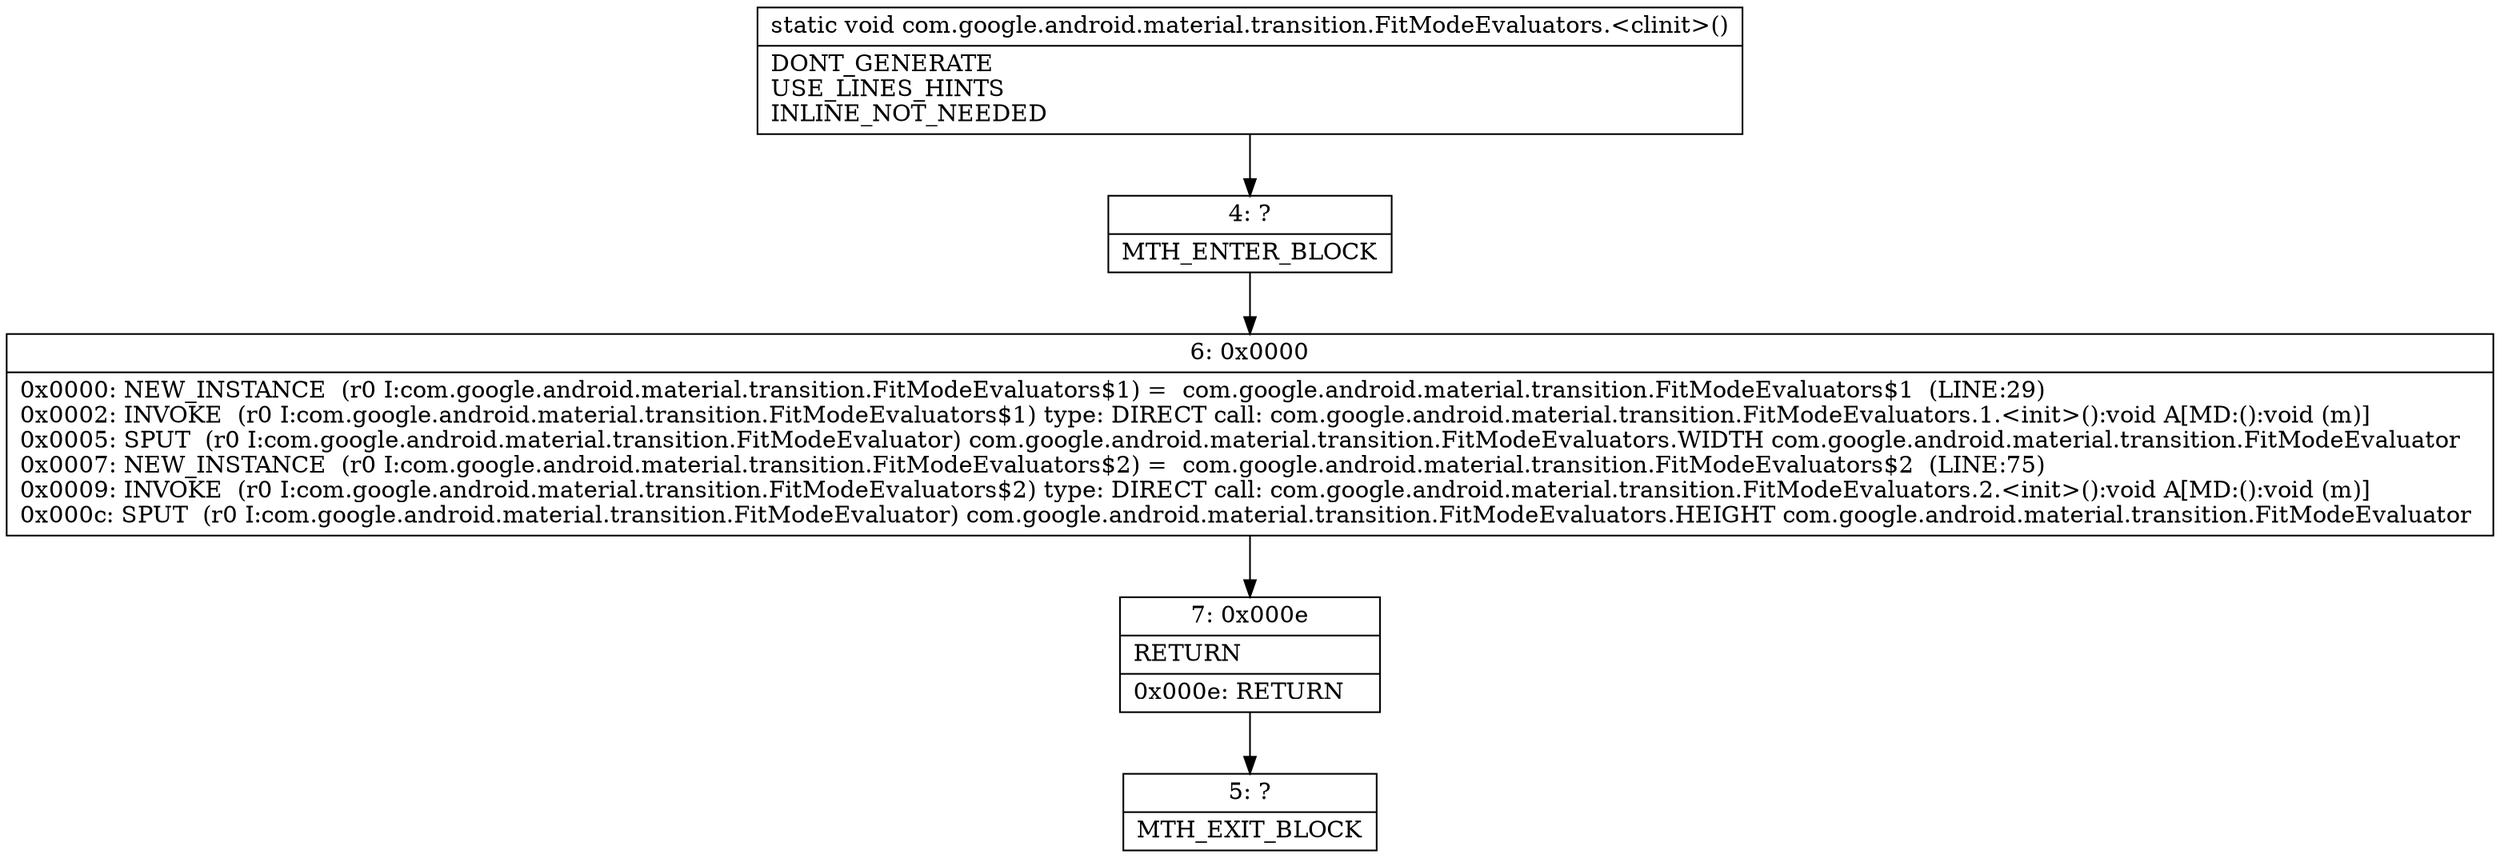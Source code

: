 digraph "CFG forcom.google.android.material.transition.FitModeEvaluators.\<clinit\>()V" {
Node_4 [shape=record,label="{4\:\ ?|MTH_ENTER_BLOCK\l}"];
Node_6 [shape=record,label="{6\:\ 0x0000|0x0000: NEW_INSTANCE  (r0 I:com.google.android.material.transition.FitModeEvaluators$1) =  com.google.android.material.transition.FitModeEvaluators$1  (LINE:29)\l0x0002: INVOKE  (r0 I:com.google.android.material.transition.FitModeEvaluators$1) type: DIRECT call: com.google.android.material.transition.FitModeEvaluators.1.\<init\>():void A[MD:():void (m)]\l0x0005: SPUT  (r0 I:com.google.android.material.transition.FitModeEvaluator) com.google.android.material.transition.FitModeEvaluators.WIDTH com.google.android.material.transition.FitModeEvaluator \l0x0007: NEW_INSTANCE  (r0 I:com.google.android.material.transition.FitModeEvaluators$2) =  com.google.android.material.transition.FitModeEvaluators$2  (LINE:75)\l0x0009: INVOKE  (r0 I:com.google.android.material.transition.FitModeEvaluators$2) type: DIRECT call: com.google.android.material.transition.FitModeEvaluators.2.\<init\>():void A[MD:():void (m)]\l0x000c: SPUT  (r0 I:com.google.android.material.transition.FitModeEvaluator) com.google.android.material.transition.FitModeEvaluators.HEIGHT com.google.android.material.transition.FitModeEvaluator \l}"];
Node_7 [shape=record,label="{7\:\ 0x000e|RETURN\l|0x000e: RETURN   \l}"];
Node_5 [shape=record,label="{5\:\ ?|MTH_EXIT_BLOCK\l}"];
MethodNode[shape=record,label="{static void com.google.android.material.transition.FitModeEvaluators.\<clinit\>()  | DONT_GENERATE\lUSE_LINES_HINTS\lINLINE_NOT_NEEDED\l}"];
MethodNode -> Node_4;Node_4 -> Node_6;
Node_6 -> Node_7;
Node_7 -> Node_5;
}

